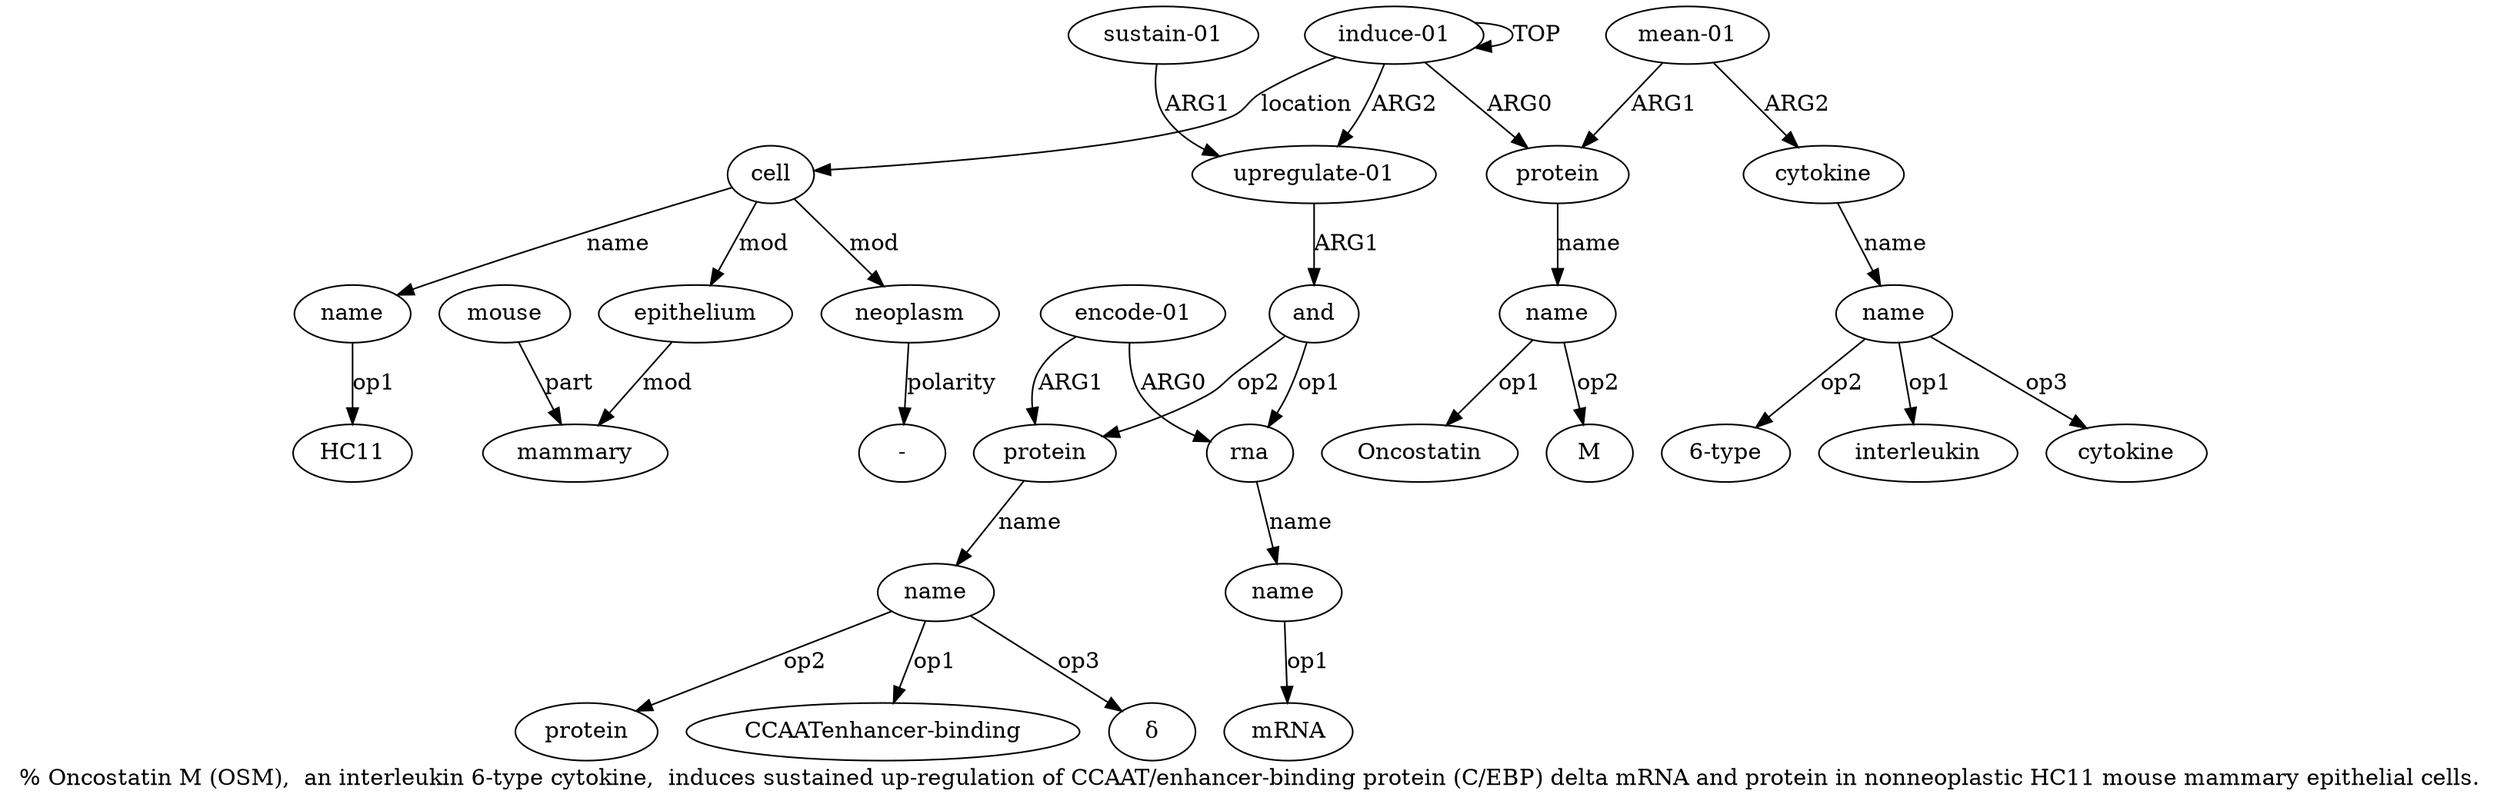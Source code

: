 digraph  {
	graph [label="% Oncostatin M (OSM),  an interleukin 6-type cytokine,  induces sustained up-regulation of CCAAT/enhancer-binding protein (C/EBP) \
delta mRNA and protein in nonneoplastic HC11 mouse mammary epithelial cells."];
	node [label="\N"];
	"a15 HC11"	 [color=black,
		gold_ind=-1,
		gold_label=HC11,
		label=HC11,
		test_ind=-1,
		test_label=HC11];
	"a12 CCAATenhancer-binding"	 [color=black,
		gold_ind=-1,
		gold_label="CCAATenhancer-binding",
		label="CCAATenhancer-binding",
		test_ind=-1,
		test_label="CCAATenhancer-binding"];
	"a2 M"	 [color=black,
		gold_ind=-1,
		gold_label=M,
		label=M,
		test_ind=-1,
		test_label=M];
	a15	 [color=black,
		gold_ind=15,
		gold_label=name,
		label=name,
		test_ind=15,
		test_label=name];
	a15 -> "a15 HC11" [key=0,
	color=black,
	gold_label=op1,
	label=op1,
	test_label=op1];
a14 [color=black,
	gold_ind=14,
	gold_label=cell,
	label=cell,
	test_ind=14,
	test_label=cell];
a14 -> a15 [key=0,
color=black,
gold_label=name,
label=name,
test_label=name];
a16 [color=black,
gold_ind=16,
gold_label=epithelium,
label=epithelium,
test_ind=16,
test_label=epithelium];
a14 -> a16 [key=0,
color=black,
gold_label=mod,
label=mod,
test_label=mod];
a19 [color=black,
gold_ind=19,
gold_label=neoplasm,
label=neoplasm,
test_ind=19,
test_label=neoplasm];
a14 -> a19 [key=0,
color=black,
gold_label=mod,
label=mod,
test_label=mod];
a17 [color=black,
gold_ind=17,
gold_label=mammary,
label=mammary,
test_ind=17,
test_label=mammary];
a16 -> a17 [key=0,
color=black,
gold_label=mod,
label=mod,
test_label=mod];
a11 [color=black,
gold_ind=11,
gold_label=protein,
label=protein,
test_ind=11,
test_label=protein];
a12 [color=black,
gold_ind=12,
gold_label=name,
label=name,
test_ind=12,
test_label=name];
a11 -> a12 [key=0,
color=black,
gold_label=name,
label=name,
test_label=name];
a10 [color=black,
gold_ind=10,
gold_label="encode-01",
label="encode-01",
test_ind=10,
test_label="encode-01"];
a10 -> a11 [key=0,
color=black,
gold_label=ARG1,
label=ARG1,
test_label=ARG1];
a8 [color=black,
gold_ind=8,
gold_label=rna,
label=rna,
test_ind=8,
test_label=rna];
a10 -> a8 [key=0,
color=black,
gold_label=ARG0,
label=ARG0,
test_label=ARG0];
a13 [color=black,
gold_ind=13,
gold_label="sustain-01",
label="sustain-01",
test_ind=13,
test_label="sustain-01"];
a6 [color=black,
gold_ind=6,
gold_label="upregulate-01",
label="upregulate-01",
test_ind=6,
test_label="upregulate-01"];
a13 -> a6 [key=0,
color=black,
gold_label=ARG1,
label=ARG1,
test_label=ARG1];
a12 -> "a12 CCAATenhancer-binding" [key=0,
color=black,
gold_label=op1,
label=op1,
test_label=op1];
"a12 δ" [color=black,
gold_ind=-1,
gold_label=δ,
label=δ,
test_ind=-1,
test_label=δ];
a12 -> "a12 δ" [key=0,
color=black,
gold_label=op3,
label=op3,
test_label=op3];
"a12 protein" [color=black,
gold_ind=-1,
gold_label=protein,
label=protein,
test_ind=-1,
test_label=protein];
a12 -> "a12 protein" [key=0,
color=black,
gold_label=op2,
label=op2,
test_label=op2];
"a19 -" [color=black,
gold_ind=-1,
gold_label="-",
label="-",
test_ind=-1,
test_label="-"];
a19 -> "a19 -" [key=0,
color=black,
gold_label=polarity,
label=polarity,
test_label=polarity];
a18 [color=black,
gold_ind=18,
gold_label=mouse,
label=mouse,
test_ind=18,
test_label=mouse];
a18 -> a17 [key=0,
color=black,
gold_label=part,
label=part,
test_label=part];
a1 [color=black,
gold_ind=1,
gold_label=protein,
label=protein,
test_ind=1,
test_label=protein];
a2 [color=black,
gold_ind=2,
gold_label=name,
label=name,
test_ind=2,
test_label=name];
a1 -> a2 [key=0,
color=black,
gold_label=name,
label=name,
test_label=name];
a0 [color=black,
gold_ind=0,
gold_label="induce-01",
label="induce-01",
test_ind=0,
test_label="induce-01"];
a0 -> a14 [key=0,
color=black,
gold_label=location,
label=location,
test_label=location];
a0 -> a1 [key=0,
color=black,
gold_label=ARG0,
label=ARG0,
test_label=ARG0];
a0 -> a0 [key=0,
color=black,
gold_label=TOP,
label=TOP,
test_label=TOP];
a0 -> a6 [key=0,
color=black,
gold_label=ARG2,
label=ARG2,
test_label=ARG2];
a3 [color=black,
gold_ind=3,
gold_label="mean-01",
label="mean-01",
test_ind=3,
test_label="mean-01"];
a3 -> a1 [key=0,
color=black,
gold_label=ARG1,
label=ARG1,
test_label=ARG1];
a4 [color=black,
gold_ind=4,
gold_label=cytokine,
label=cytokine,
test_ind=4,
test_label=cytokine];
a3 -> a4 [key=0,
color=black,
gold_label=ARG2,
label=ARG2,
test_label=ARG2];
a2 -> "a2 M" [key=0,
color=black,
gold_label=op2,
label=op2,
test_label=op2];
"a2 Oncostatin" [color=black,
gold_ind=-1,
gold_label=Oncostatin,
label=Oncostatin,
test_ind=-1,
test_label=Oncostatin];
a2 -> "a2 Oncostatin" [key=0,
color=black,
gold_label=op1,
label=op1,
test_label=op1];
a5 [color=black,
gold_ind=5,
gold_label=name,
label=name,
test_ind=5,
test_label=name];
"a5 6-type" [color=black,
gold_ind=-1,
gold_label="6-type",
label="6-type",
test_ind=-1,
test_label="6-type"];
a5 -> "a5 6-type" [key=0,
color=black,
gold_label=op2,
label=op2,
test_label=op2];
"a5 interleukin" [color=black,
gold_ind=-1,
gold_label=interleukin,
label=interleukin,
test_ind=-1,
test_label=interleukin];
a5 -> "a5 interleukin" [key=0,
color=black,
gold_label=op1,
label=op1,
test_label=op1];
"a5 cytokine" [color=black,
gold_ind=-1,
gold_label=cytokine,
label=cytokine,
test_ind=-1,
test_label=cytokine];
a5 -> "a5 cytokine" [key=0,
color=black,
gold_label=op3,
label=op3,
test_label=op3];
a4 -> a5 [key=0,
color=black,
gold_label=name,
label=name,
test_label=name];
a7 [color=black,
gold_ind=7,
gold_label=and,
label=and,
test_ind=7,
test_label=and];
a7 -> a11 [key=0,
color=black,
gold_label=op2,
label=op2,
test_label=op2];
a7 -> a8 [key=0,
color=black,
gold_label=op1,
label=op1,
test_label=op1];
a6 -> a7 [key=0,
color=black,
gold_label=ARG1,
label=ARG1,
test_label=ARG1];
a9 [color=black,
gold_ind=9,
gold_label=name,
label=name,
test_ind=9,
test_label=name];
"a9 mRNA" [color=black,
gold_ind=-1,
gold_label=mRNA,
label=mRNA,
test_ind=-1,
test_label=mRNA];
a9 -> "a9 mRNA" [key=0,
color=black,
gold_label=op1,
label=op1,
test_label=op1];
a8 -> a9 [key=0,
color=black,
gold_label=name,
label=name,
test_label=name];
}
